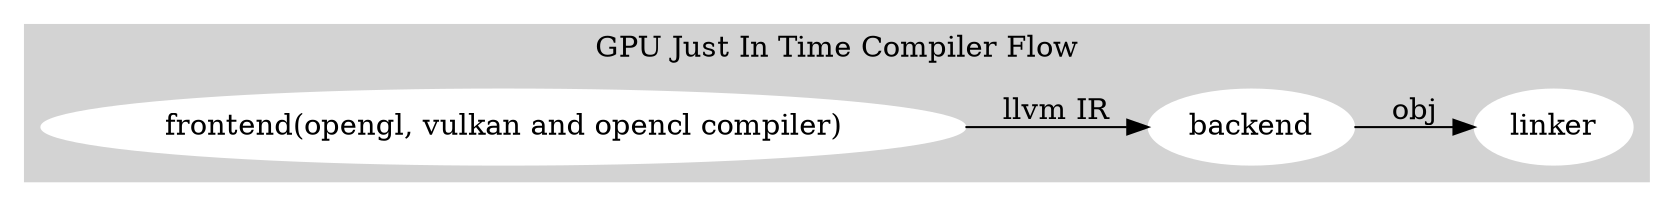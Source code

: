 // Free usage license, author: Chung-Shu Chen 陳鍾樞

digraph G {

  rankdir=LR;
  subgraph cluster_0 {
    style=filled;
    color=lightgrey;
    label = "GPU Just In Time Compiler Flow";
    node [style=filled,color=white]; "frontend(opengl, vulkan and opencl compiler)", backend, linker;
      "frontend(opengl, vulkan and opencl compiler)" -> backend [ label = "llvm IR" ];
      backend -> linker [ label = "obj" ];
    color=lightgrey
  }

}